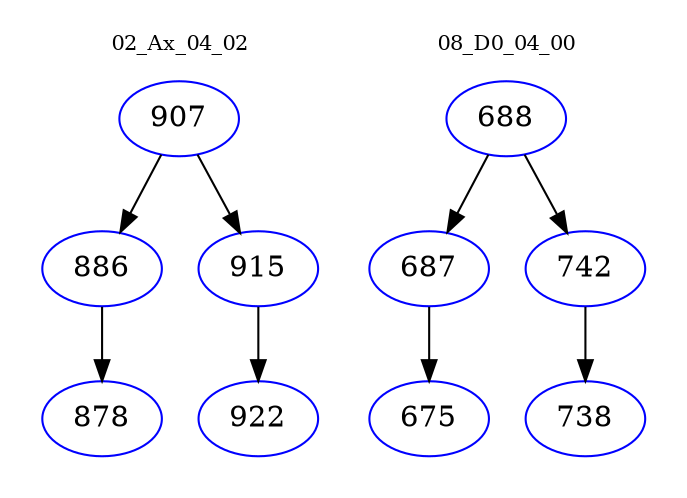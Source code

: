 digraph{
subgraph cluster_0 {
color = white
label = "02_Ax_04_02";
fontsize=10;
T0_907 [label="907", color="blue"]
T0_907 -> T0_886 [color="black"]
T0_886 [label="886", color="blue"]
T0_886 -> T0_878 [color="black"]
T0_878 [label="878", color="blue"]
T0_907 -> T0_915 [color="black"]
T0_915 [label="915", color="blue"]
T0_915 -> T0_922 [color="black"]
T0_922 [label="922", color="blue"]
}
subgraph cluster_1 {
color = white
label = "08_D0_04_00";
fontsize=10;
T1_688 [label="688", color="blue"]
T1_688 -> T1_687 [color="black"]
T1_687 [label="687", color="blue"]
T1_687 -> T1_675 [color="black"]
T1_675 [label="675", color="blue"]
T1_688 -> T1_742 [color="black"]
T1_742 [label="742", color="blue"]
T1_742 -> T1_738 [color="black"]
T1_738 [label="738", color="blue"]
}
}
